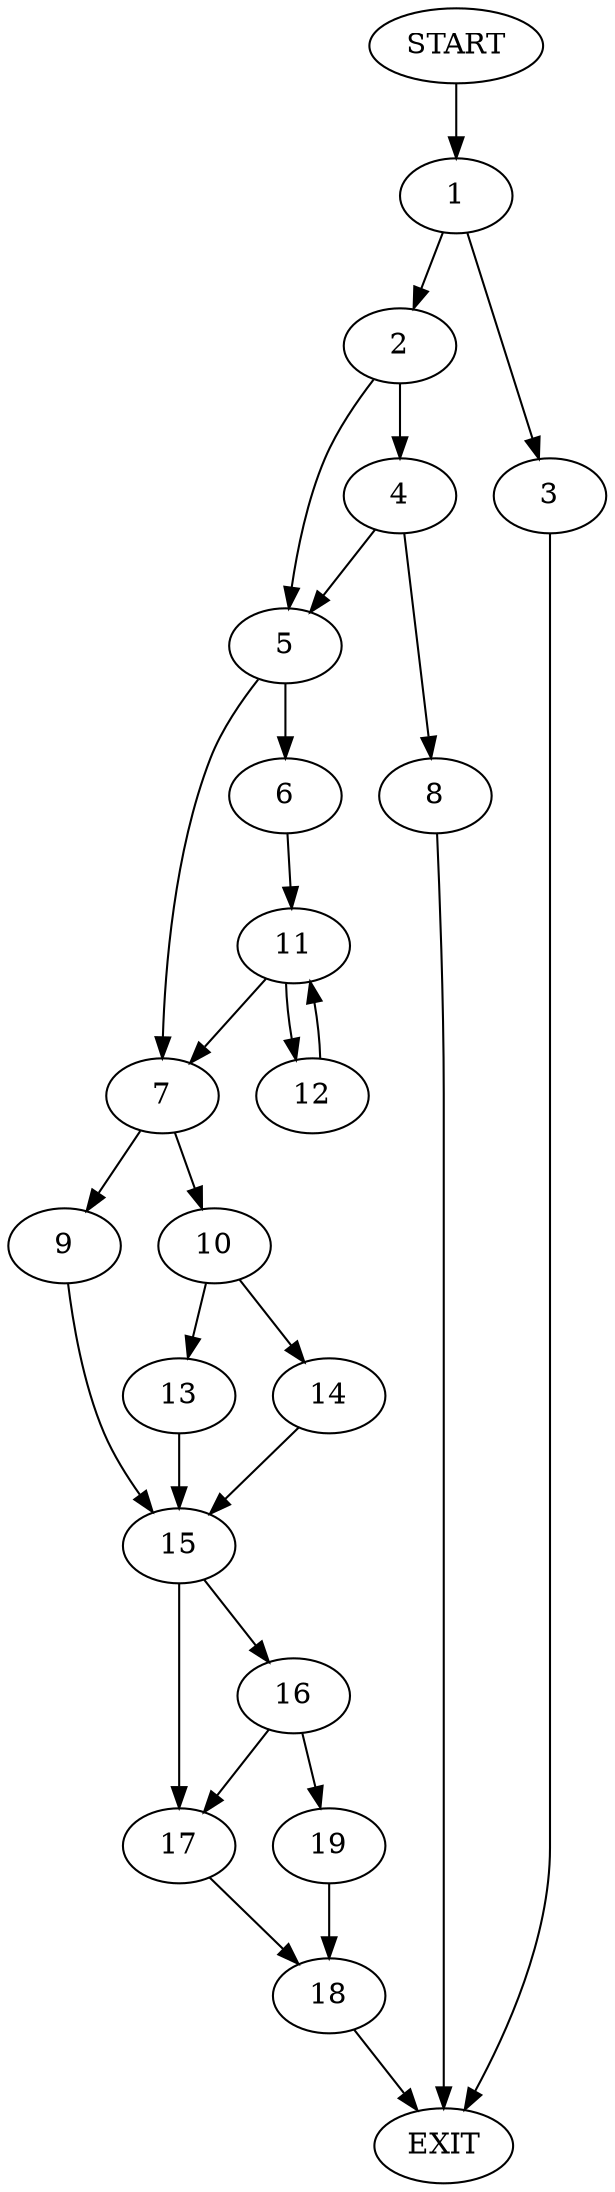 digraph {
0 [label="START"]
20 [label="EXIT"]
0 -> 1
1 -> 2
1 -> 3
3 -> 20
2 -> 4
2 -> 5
5 -> 6
5 -> 7
4 -> 8
4 -> 5
8 -> 20
7 -> 9
7 -> 10
6 -> 11
11 -> 12
11 -> 7
12 -> 11
10 -> 13
10 -> 14
9 -> 15
14 -> 15
13 -> 15
15 -> 16
15 -> 17
17 -> 18
16 -> 19
16 -> 17
19 -> 18
18 -> 20
}
